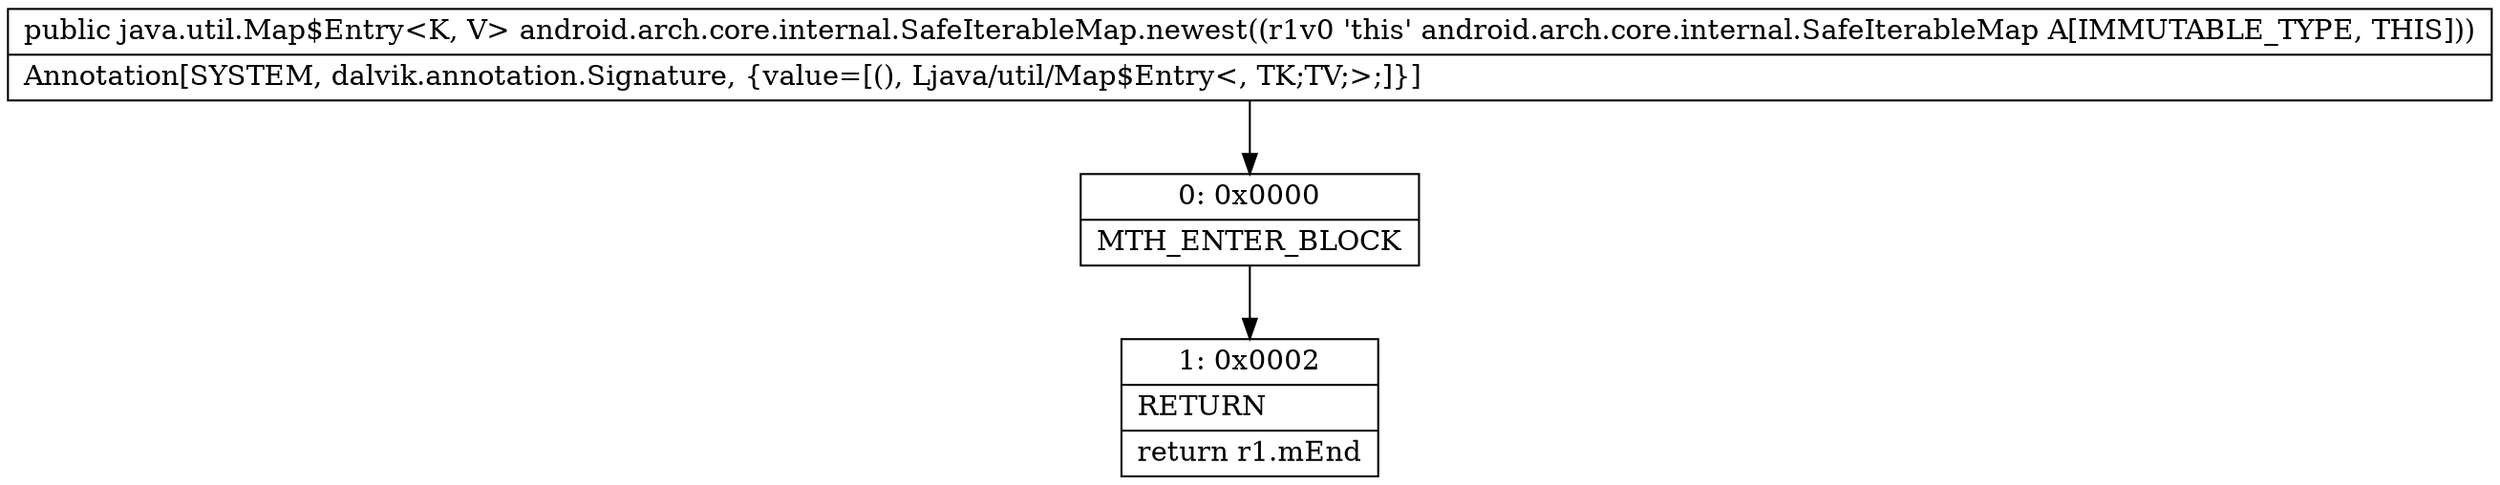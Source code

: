 digraph "CFG forandroid.arch.core.internal.SafeIterableMap.newest()Ljava\/util\/Map$Entry;" {
Node_0 [shape=record,label="{0\:\ 0x0000|MTH_ENTER_BLOCK\l}"];
Node_1 [shape=record,label="{1\:\ 0x0002|RETURN\l|return r1.mEnd\l}"];
MethodNode[shape=record,label="{public java.util.Map$Entry\<K, V\> android.arch.core.internal.SafeIterableMap.newest((r1v0 'this' android.arch.core.internal.SafeIterableMap A[IMMUTABLE_TYPE, THIS]))  | Annotation[SYSTEM, dalvik.annotation.Signature, \{value=[(), Ljava\/util\/Map$Entry\<, TK;TV;\>;]\}]\l}"];
MethodNode -> Node_0;
Node_0 -> Node_1;
}

